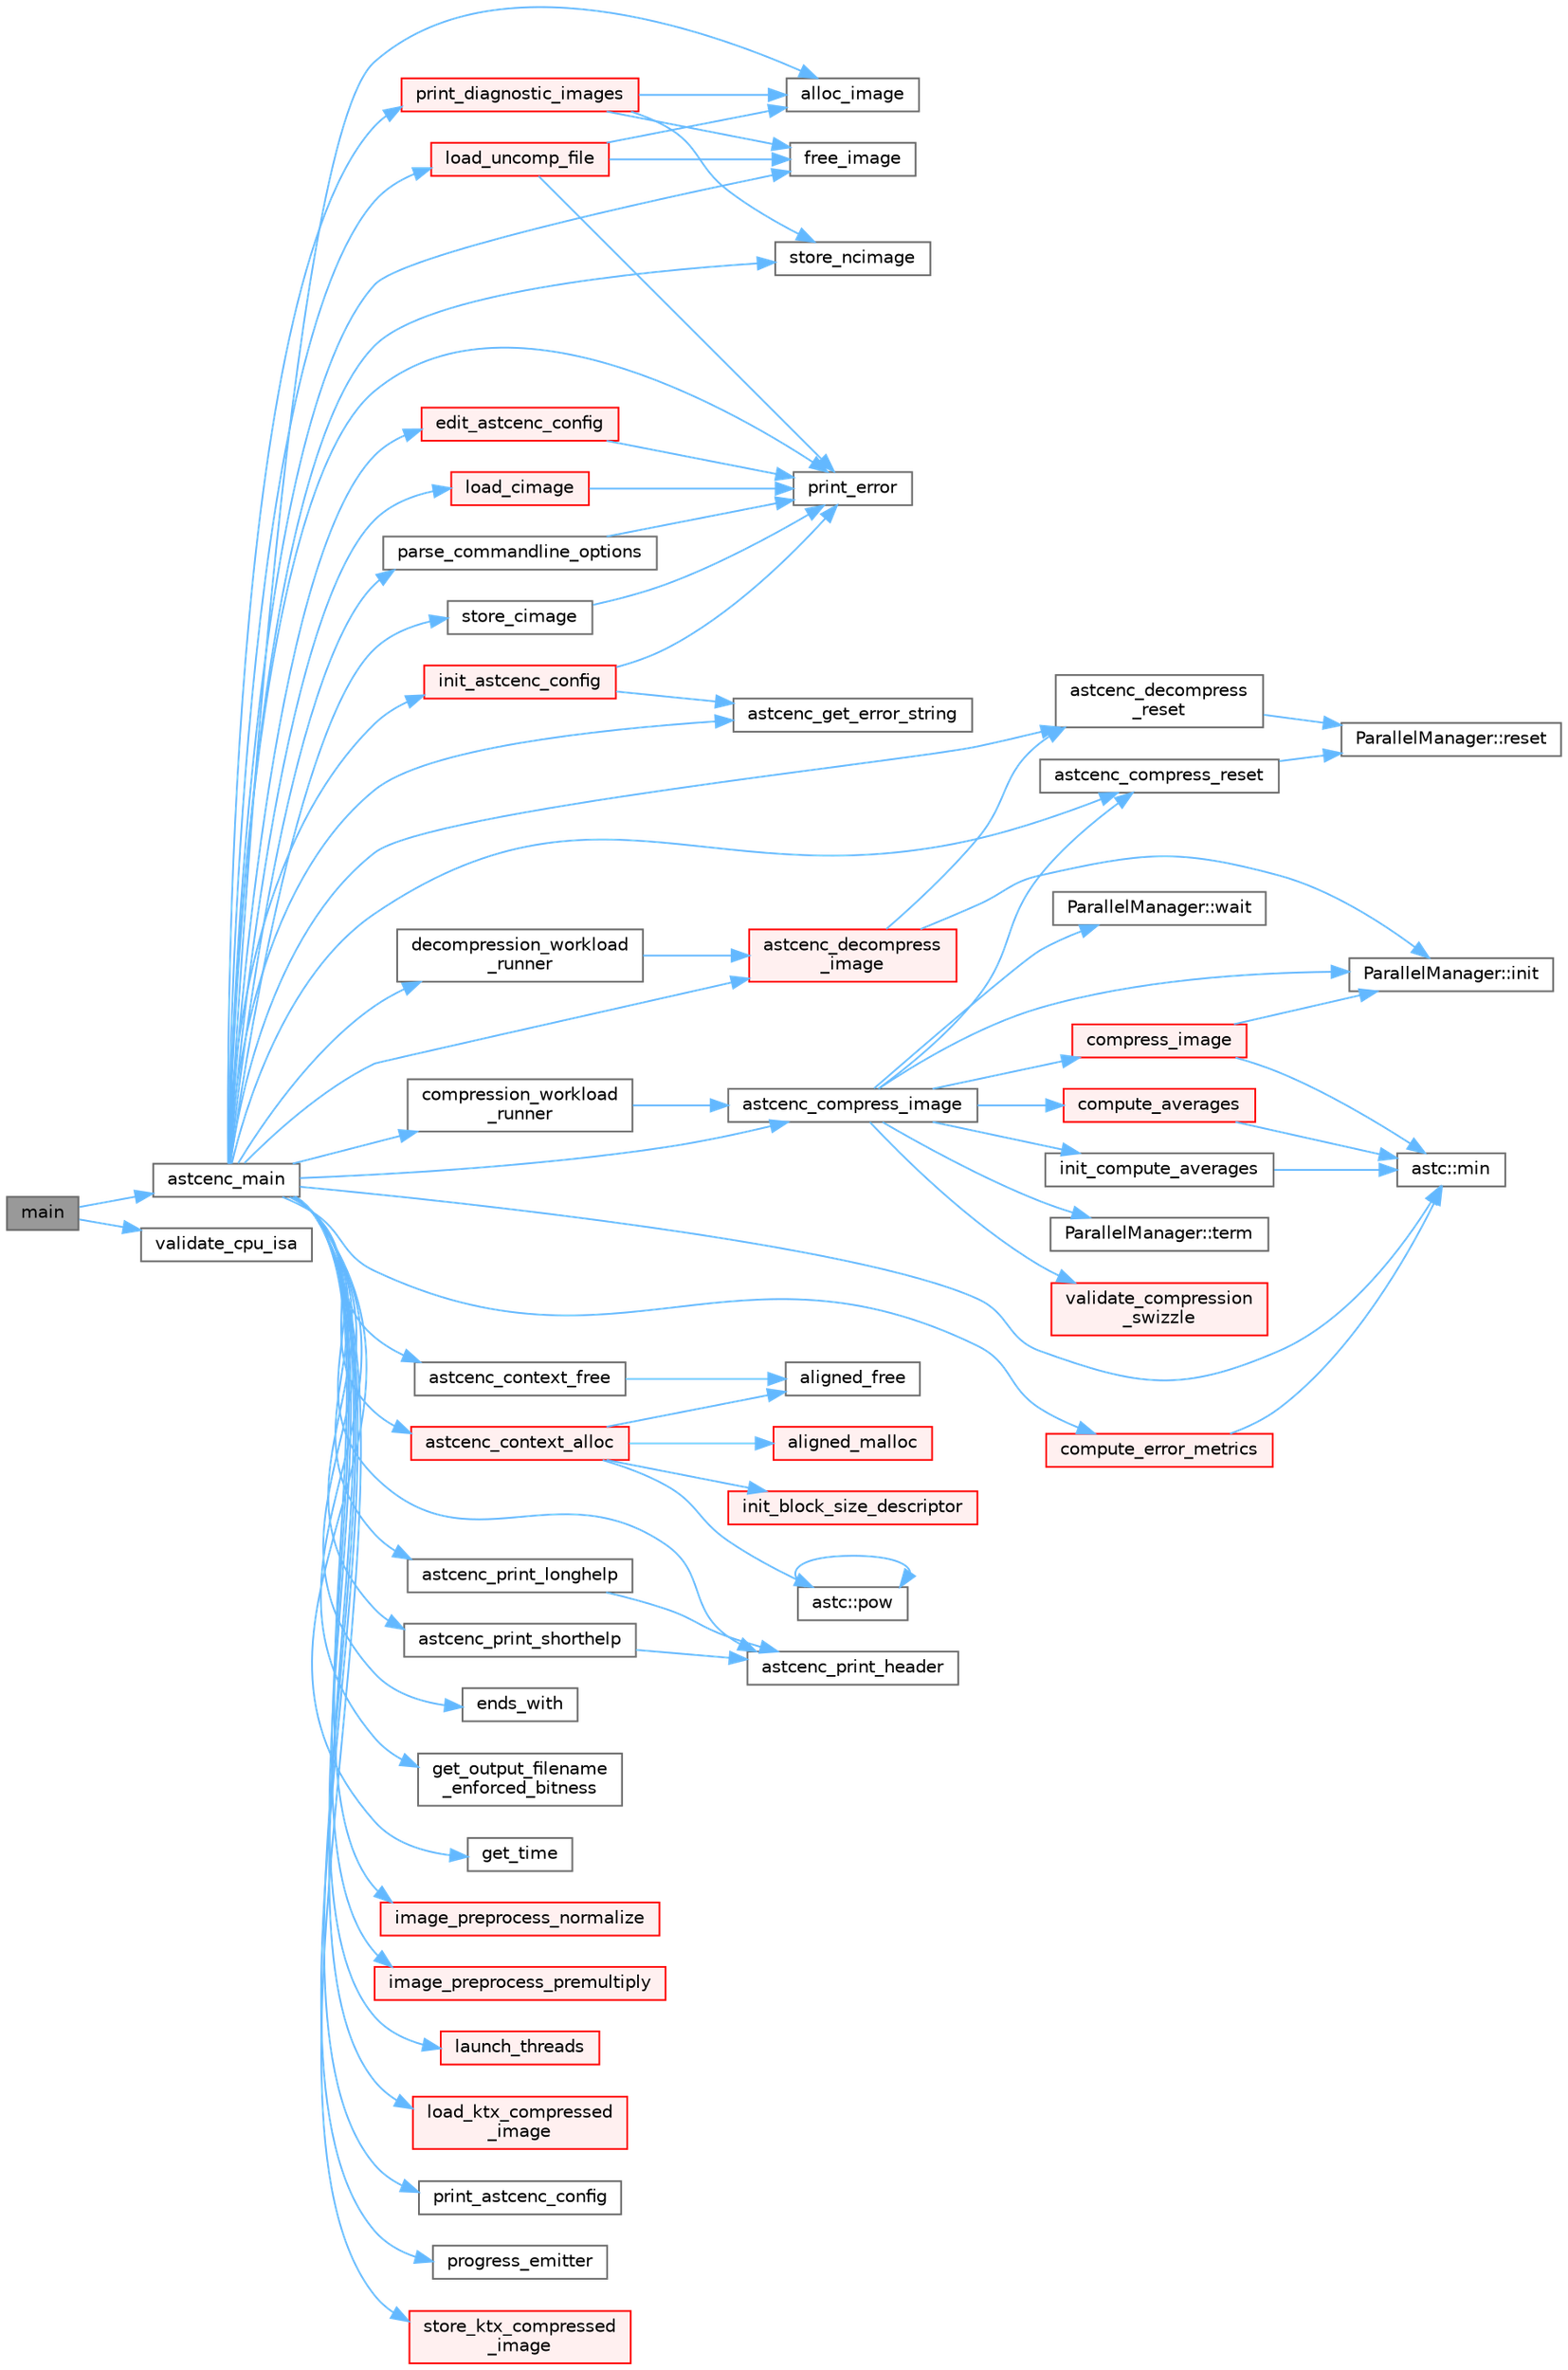 digraph "main"
{
 // LATEX_PDF_SIZE
  bgcolor="transparent";
  edge [fontname=Helvetica,fontsize=10,labelfontname=Helvetica,labelfontsize=10];
  node [fontname=Helvetica,fontsize=10,shape=box,height=0.2,width=0.4];
  rankdir="LR";
  Node1 [id="Node000001",label="main",height=0.2,width=0.4,color="gray40", fillcolor="grey60", style="filled", fontcolor="black",tooltip=" "];
  Node1 -> Node2 [id="edge1_Node000001_Node000002",color="steelblue1",style="solid",tooltip=" "];
  Node2 [id="Node000002",label="astcenc_main",height=0.2,width=0.4,color="grey40", fillcolor="white", style="filled",URL="$astcenccli__toplevel_8cpp.html#a073d18880f24fd648661b01d2e20340e",tooltip="Application entry point."];
  Node2 -> Node3 [id="edge2_Node000002_Node000003",color="steelblue1",style="solid",tooltip=" "];
  Node3 [id="Node000003",label="alloc_image",height=0.2,width=0.4,color="grey40", fillcolor="white", style="filled",URL="$astcenccli__image_8cpp.html#a860f8be85c860429c0df12b581015b68",tooltip="Functions for creating in-memory ASTC image structures."];
  Node2 -> Node4 [id="edge3_Node000002_Node000004",color="steelblue1",style="solid",tooltip=" "];
  Node4 [id="Node000004",label="astcenc_compress_image",height=0.2,width=0.4,color="grey40", fillcolor="white", style="filled",URL="$astcenc__entry_8cpp.html#ad762aa055eed75156c99309158a40e90",tooltip="Compress an image."];
  Node4 -> Node5 [id="edge4_Node000004_Node000005",color="steelblue1",style="solid",tooltip=" "];
  Node5 [id="Node000005",label="astcenc_compress_reset",height=0.2,width=0.4,color="grey40", fillcolor="white", style="filled",URL="$astcenc__entry_8cpp.html#a72c515300f4a4cf56c7bb41247960d72",tooltip="Reset the codec state for a new compression."];
  Node5 -> Node6 [id="edge5_Node000005_Node000006",color="steelblue1",style="solid",tooltip=" "];
  Node6 [id="Node000006",label="ParallelManager::reset",height=0.2,width=0.4,color="grey40", fillcolor="white", style="filled",URL="$class_parallel_manager.html#a9dfbf8571d608ce0d4196ac32184eea5",tooltip="Reset the tracker for a new processing batch."];
  Node4 -> Node7 [id="edge6_Node000004_Node000007",color="steelblue1",style="solid",tooltip=" "];
  Node7 [id="Node000007",label="compress_image",height=0.2,width=0.4,color="red", fillcolor="#FFF0F0", style="filled",URL="$astcenc__entry_8cpp.html#acbecfd32ce013d567cac16a877c20f42",tooltip="Compress an image, after any preflight has completed."];
  Node7 -> Node220 [id="edge7_Node000007_Node000220",color="steelblue1",style="solid",tooltip=" "];
  Node220 [id="Node000220",label="ParallelManager::init",height=0.2,width=0.4,color="grey40", fillcolor="white", style="filled",URL="$class_parallel_manager.html#af5c7b0a9139c6f1709ead3f135f0a861",tooltip="Trigger the pipeline stage init step."];
  Node7 -> Node62 [id="edge8_Node000007_Node000062",color="steelblue1",style="solid",tooltip=" "];
  Node62 [id="Node000062",label="astc::min",height=0.2,width=0.4,color="grey40", fillcolor="white", style="filled",URL="$namespaceastc.html#af78c0d31374aa9923633a3a2abf8d738",tooltip="Return the minimum of two values."];
  Node4 -> Node234 [id="edge9_Node000004_Node000234",color="steelblue1",style="solid",tooltip=" "];
  Node234 [id="Node000234",label="compute_averages",height=0.2,width=0.4,color="red", fillcolor="#FFF0F0", style="filled",URL="$astcenc__entry_8cpp.html#abb4b489d57171cfb1ebe0be7d24ef1d9",tooltip="Compute regional averages in an image."];
  Node234 -> Node62 [id="edge10_Node000234_Node000062",color="steelblue1",style="solid",tooltip=" "];
  Node4 -> Node220 [id="edge11_Node000004_Node000220",color="steelblue1",style="solid",tooltip=" "];
  Node4 -> Node237 [id="edge12_Node000004_Node000237",color="steelblue1",style="solid",tooltip=" "];
  Node237 [id="Node000237",label="init_compute_averages",height=0.2,width=0.4,color="grey40", fillcolor="white", style="filled",URL="$astcenc__compute__variance_8cpp.html#a3f9cb247b3a6133147c430dfd81b3d96",tooltip="Setup computation of regional averages in an image."];
  Node237 -> Node62 [id="edge13_Node000237_Node000062",color="steelblue1",style="solid",tooltip=" "];
  Node4 -> Node238 [id="edge14_Node000004_Node000238",color="steelblue1",style="solid",tooltip=" "];
  Node238 [id="Node000238",label="ParallelManager::term",height=0.2,width=0.4,color="grey40", fillcolor="white", style="filled",URL="$class_parallel_manager.html#aa4855579e8b5efa4190e1f30db498300",tooltip="Trigger the pipeline stage term step."];
  Node4 -> Node239 [id="edge15_Node000004_Node000239",color="steelblue1",style="solid",tooltip=" "];
  Node239 [id="Node000239",label="validate_compression\l_swizzle",height=0.2,width=0.4,color="red", fillcolor="#FFF0F0", style="filled",URL="$astcenc__entry_8cpp.html#a6cf3c861fc7e2dcc766b5a18bc84c2de",tooltip="Validate overall compression swizzle."];
  Node4 -> Node241 [id="edge16_Node000004_Node000241",color="steelblue1",style="solid",tooltip=" "];
  Node241 [id="Node000241",label="ParallelManager::wait",height=0.2,width=0.4,color="grey40", fillcolor="white", style="filled",URL="$class_parallel_manager.html#afdfb2d5fce334f335edb01c8106e784c",tooltip="Wait for stage processing to complete."];
  Node2 -> Node5 [id="edge17_Node000002_Node000005",color="steelblue1",style="solid",tooltip=" "];
  Node2 -> Node242 [id="edge18_Node000002_Node000242",color="steelblue1",style="solid",tooltip=" "];
  Node242 [id="Node000242",label="astcenc_context_alloc",height=0.2,width=0.4,color="red", fillcolor="#FFF0F0", style="filled",URL="$astcenc__entry_8cpp.html#a823234313a697f5b4cdbd2cd6caaef4a",tooltip="Allocate a new codec context based on a config."];
  Node242 -> Node243 [id="edge19_Node000242_Node000243",color="steelblue1",style="solid",tooltip=" "];
  Node243 [id="Node000243",label="aligned_free",height=0.2,width=0.4,color="grey40", fillcolor="white", style="filled",URL="$astcenc__internal_8h.html#a2f1a3a41e28280d05df6b8d212d9c5c2",tooltip="Free an aligned memory buffer."];
  Node242 -> Node244 [id="edge20_Node000242_Node000244",color="steelblue1",style="solid",tooltip=" "];
  Node244 [id="Node000244",label="aligned_malloc",height=0.2,width=0.4,color="red", fillcolor="#FFF0F0", style="filled",URL="$astcenc__internal_8h.html#a319cc507e110bedc1da79eeb325cb64c",tooltip="Allocate an aligned memory buffer."];
  Node242 -> Node245 [id="edge21_Node000242_Node000245",color="steelblue1",style="solid",tooltip=" "];
  Node245 [id="Node000245",label="init_block_size_descriptor",height=0.2,width=0.4,color="red", fillcolor="#FFF0F0", style="filled",URL="$astcenc__block__sizes_8cpp.html#a5c46863585cc583c3deb49323dfb73d8",tooltip="Populate the block size descriptor for the target block size."];
  Node242 -> Node267 [id="edge22_Node000242_Node000267",color="steelblue1",style="solid",tooltip=" "];
  Node267 [id="Node000267",label="astc::pow",height=0.2,width=0.4,color="grey40", fillcolor="white", style="filled",URL="$namespaceastc.html#aaf1aa9ba997d9b4d505974e9f80d27c6",tooltip=" "];
  Node267 -> Node267 [id="edge23_Node000267_Node000267",color="steelblue1",style="solid",tooltip=" "];
  Node2 -> Node276 [id="edge24_Node000002_Node000276",color="steelblue1",style="solid",tooltip=" "];
  Node276 [id="Node000276",label="astcenc_context_free",height=0.2,width=0.4,color="grey40", fillcolor="white", style="filled",URL="$astcenc__entry_8cpp.html#ad96b7a67e593053db2afa42ead0aaa03",tooltip=" "];
  Node276 -> Node243 [id="edge25_Node000276_Node000243",color="steelblue1",style="solid",tooltip=" "];
  Node2 -> Node277 [id="edge26_Node000002_Node000277",color="steelblue1",style="solid",tooltip=" "];
  Node277 [id="Node000277",label="astcenc_decompress\l_image",height=0.2,width=0.4,color="red", fillcolor="#FFF0F0", style="filled",URL="$astcenc__entry_8cpp.html#a062987fc41b9df7d34d8eb668f29eb21",tooltip="Decompress an image."];
  Node277 -> Node278 [id="edge27_Node000277_Node000278",color="steelblue1",style="solid",tooltip=" "];
  Node278 [id="Node000278",label="astcenc_decompress\l_reset",height=0.2,width=0.4,color="grey40", fillcolor="white", style="filled",URL="$astcenc__entry_8cpp.html#a8bb4009be59101fe3004e39f9bd97d27",tooltip="Reset the codec state for a new decompression."];
  Node278 -> Node6 [id="edge28_Node000278_Node000006",color="steelblue1",style="solid",tooltip=" "];
  Node277 -> Node220 [id="edge29_Node000277_Node000220",color="steelblue1",style="solid",tooltip=" "];
  Node2 -> Node278 [id="edge30_Node000002_Node000278",color="steelblue1",style="solid",tooltip=" "];
  Node2 -> Node295 [id="edge31_Node000002_Node000295",color="steelblue1",style="solid",tooltip=" "];
  Node295 [id="Node000295",label="astcenc_get_error_string",height=0.2,width=0.4,color="grey40", fillcolor="white", style="filled",URL="$astcenc__entry_8cpp.html#ab3696295a3d17376e7c26b936841cd20",tooltip="Get a printable string for specific status code."];
  Node2 -> Node296 [id="edge32_Node000002_Node000296",color="steelblue1",style="solid",tooltip=" "];
  Node296 [id="Node000296",label="astcenc_print_header",height=0.2,width=0.4,color="grey40", fillcolor="white", style="filled",URL="$astcenccli__toplevel__help_8cpp.html#a3cf209b603114ef9a2c2c9e28697bbe7",tooltip="Print the tool copyright and version header to stdout."];
  Node2 -> Node297 [id="edge33_Node000002_Node000297",color="steelblue1",style="solid",tooltip=" "];
  Node297 [id="Node000297",label="astcenc_print_longhelp",height=0.2,width=0.4,color="grey40", fillcolor="white", style="filled",URL="$astcenccli__toplevel__help_8cpp.html#a7377ad0be8285dd96c932d2744fc4641",tooltip="Print the tool copyright, version, and long-form help to stdout."];
  Node297 -> Node296 [id="edge34_Node000297_Node000296",color="steelblue1",style="solid",tooltip=" "];
  Node2 -> Node298 [id="edge35_Node000002_Node000298",color="steelblue1",style="solid",tooltip=" "];
  Node298 [id="Node000298",label="astcenc_print_shorthelp",height=0.2,width=0.4,color="grey40", fillcolor="white", style="filled",URL="$astcenccli__toplevel__help_8cpp.html#af5bf7c6ac05f0f401cfde7d73ed2b852",tooltip="Print the tool copyright, version, and short-form help to stdout."];
  Node298 -> Node296 [id="edge36_Node000298_Node000296",color="steelblue1",style="solid",tooltip=" "];
  Node2 -> Node299 [id="edge37_Node000002_Node000299",color="steelblue1",style="solid",tooltip=" "];
  Node299 [id="Node000299",label="compression_workload\l_runner",height=0.2,width=0.4,color="grey40", fillcolor="white", style="filled",URL="$astcenccli__toplevel_8cpp.html#a57bafe66bbd689a53aad2d190fe7a3fa",tooltip="Runner callback function for a compression worker thread."];
  Node299 -> Node4 [id="edge38_Node000299_Node000004",color="steelblue1",style="solid",tooltip=" "];
  Node2 -> Node300 [id="edge39_Node000002_Node000300",color="steelblue1",style="solid",tooltip=" "];
  Node300 [id="Node000300",label="compute_error_metrics",height=0.2,width=0.4,color="red", fillcolor="#FFF0F0", style="filled",URL="$astcenccli__error__metrics_8cpp.html#a478be461420681d7c83aa89569ea92c4",tooltip="Compute error metrics comparing two images."];
  Node300 -> Node62 [id="edge40_Node000300_Node000062",color="steelblue1",style="solid",tooltip=" "];
  Node2 -> Node305 [id="edge41_Node000002_Node000305",color="steelblue1",style="solid",tooltip=" "];
  Node305 [id="Node000305",label="decompression_workload\l_runner",height=0.2,width=0.4,color="grey40", fillcolor="white", style="filled",URL="$astcenccli__toplevel_8cpp.html#a02c55a799cc33b39f9d733b1a7e91281",tooltip="Runner callback function for a decompression worker thread."];
  Node305 -> Node277 [id="edge42_Node000305_Node000277",color="steelblue1",style="solid",tooltip=" "];
  Node2 -> Node306 [id="edge43_Node000002_Node000306",color="steelblue1",style="solid",tooltip=" "];
  Node306 [id="Node000306",label="edit_astcenc_config",height=0.2,width=0.4,color="red", fillcolor="#FFF0F0", style="filled",URL="$astcenccli__toplevel_8cpp.html#affe76bf8f1701e275934901541d19089",tooltip="Edit the astcenc_config"];
  Node306 -> Node308 [id="edge44_Node000306_Node000308",color="steelblue1",style="solid",tooltip=" "];
  Node308 [id="Node000308",label="print_error",height=0.2,width=0.4,color="grey40", fillcolor="white", style="filled",URL="$astcenccli__internal_8h.html#a699ebbd5f0143120e8ccaa26ae386b56",tooltip="Print a string to stderr."];
  Node2 -> Node309 [id="edge45_Node000002_Node000309",color="steelblue1",style="solid",tooltip=" "];
  Node309 [id="Node000309",label="ends_with",height=0.2,width=0.4,color="grey40", fillcolor="white", style="filled",URL="$astcenccli__toplevel_8cpp.html#a799eec117691caf296bb26711f44c60f",tooltip="Test if a string ends with a given suffix."];
  Node2 -> Node310 [id="edge46_Node000002_Node000310",color="steelblue1",style="solid",tooltip=" "];
  Node310 [id="Node000310",label="free_image",height=0.2,width=0.4,color="grey40", fillcolor="white", style="filled",URL="$astcenccli__image_8cpp.html#aeb0cd9b24656f2c4dac144e89217057c",tooltip="Free an image."];
  Node2 -> Node311 [id="edge47_Node000002_Node000311",color="steelblue1",style="solid",tooltip=" "];
  Node311 [id="Node000311",label="get_output_filename\l_enforced_bitness",height=0.2,width=0.4,color="grey40", fillcolor="white", style="filled",URL="$astcenccli__image__load__store_8cpp.html#a36fb7c666f502f49e4d18cf130a7958d",tooltip="Check if the output file type requires a specific bitness."];
  Node2 -> Node312 [id="edge48_Node000002_Node000312",color="steelblue1",style="solid",tooltip=" "];
  Node312 [id="Node000312",label="get_time",height=0.2,width=0.4,color="grey40", fillcolor="white", style="filled",URL="$astcenccli__platform__dependents_8cpp.html#af7ab092ab10d65db3b9051a12420fa52",tooltip="Get the current time."];
  Node2 -> Node313 [id="edge49_Node000002_Node000313",color="steelblue1",style="solid",tooltip=" "];
  Node313 [id="Node000313",label="image_preprocess_normalize",height=0.2,width=0.4,color="red", fillcolor="#FFF0F0", style="filled",URL="$astcenccli__toplevel_8cpp.html#aeadb22c3ae0c54b3d9777e8e0779729c",tooltip="Create a copy of input with forced unit-length normal vectors."];
  Node2 -> Node316 [id="edge50_Node000002_Node000316",color="steelblue1",style="solid",tooltip=" "];
  Node316 [id="Node000316",label="image_preprocess_premultiply",height=0.2,width=0.4,color="red", fillcolor="#FFF0F0", style="filled",URL="$astcenccli__toplevel_8cpp.html#ae4200e4d2196e8fc39ae933c758c8d79",tooltip="Create a copy of input with premultiplied color data."];
  Node2 -> Node319 [id="edge51_Node000002_Node000319",color="steelblue1",style="solid",tooltip=" "];
  Node319 [id="Node000319",label="init_astcenc_config",height=0.2,width=0.4,color="red", fillcolor="#FFF0F0", style="filled",URL="$astcenccli__toplevel_8cpp.html#aaf7c065e8caf5efb3235ae521742312a",tooltip="Initialize the astcenc_config"];
  Node319 -> Node295 [id="edge52_Node000319_Node000295",color="steelblue1",style="solid",tooltip=" "];
  Node319 -> Node308 [id="edge53_Node000319_Node000308",color="steelblue1",style="solid",tooltip=" "];
  Node2 -> Node322 [id="edge54_Node000002_Node000322",color="steelblue1",style="solid",tooltip=" "];
  Node322 [id="Node000322",label="launch_threads",height=0.2,width=0.4,color="red", fillcolor="#FFF0F0", style="filled",URL="$astcenccli__platform__dependents_8cpp.html#aaa9dcd56cd7089c481e7ef8355ae5c2f",tooltip="Launch N worker threads and wait for them to complete."];
  Node2 -> Node324 [id="edge55_Node000002_Node000324",color="steelblue1",style="solid",tooltip=" "];
  Node324 [id="Node000324",label="load_cimage",height=0.2,width=0.4,color="red", fillcolor="#FFF0F0", style="filled",URL="$astcenccli__image__load__store_8cpp.html#a6ef0eed7ff787726c2e16ab96196ed8b",tooltip="Load a compressed .astc image."];
  Node324 -> Node308 [id="edge56_Node000324_Node000308",color="steelblue1",style="solid",tooltip=" "];
  Node2 -> Node326 [id="edge57_Node000002_Node000326",color="steelblue1",style="solid",tooltip=" "];
  Node326 [id="Node000326",label="load_ktx_compressed\l_image",height=0.2,width=0.4,color="red", fillcolor="#FFF0F0", style="filled",URL="$astcenccli__image__load__store_8cpp.html#a10761592472e9cc4d632946459d00bee",tooltip="Load a KTX compressed image using the local custom loader."];
  Node2 -> Node330 [id="edge58_Node000002_Node000330",color="steelblue1",style="solid",tooltip=" "];
  Node330 [id="Node000330",label="load_uncomp_file",height=0.2,width=0.4,color="red", fillcolor="#FFF0F0", style="filled",URL="$astcenccli__toplevel_8cpp.html#a3dd5258961a3c289c1e448b7807cf1fa",tooltip="Load a non-astc image file from memory."];
  Node330 -> Node3 [id="edge59_Node000330_Node000003",color="steelblue1",style="solid",tooltip=" "];
  Node330 -> Node310 [id="edge60_Node000330_Node000310",color="steelblue1",style="solid",tooltip=" "];
  Node330 -> Node308 [id="edge61_Node000330_Node000308",color="steelblue1",style="solid",tooltip=" "];
  Node2 -> Node62 [id="edge62_Node000002_Node000062",color="steelblue1",style="solid",tooltip=" "];
  Node2 -> Node333 [id="edge63_Node000002_Node000333",color="steelblue1",style="solid",tooltip=" "];
  Node333 [id="Node000333",label="parse_commandline_options",height=0.2,width=0.4,color="grey40", fillcolor="white", style="filled",URL="$astcenccli__toplevel_8cpp.html#aedf9353399b1d889e93faaefb272e410",tooltip="Parse the command line."];
  Node333 -> Node308 [id="edge64_Node000333_Node000308",color="steelblue1",style="solid",tooltip=" "];
  Node2 -> Node334 [id="edge65_Node000002_Node000334",color="steelblue1",style="solid",tooltip=" "];
  Node334 [id="Node000334",label="print_astcenc_config",height=0.2,width=0.4,color="grey40", fillcolor="white", style="filled",URL="$astcenccli__toplevel_8cpp.html#af7e1714f9fd2ea869dc60aa6cc67398c",tooltip="Print the config settings in a human readable form."];
  Node2 -> Node335 [id="edge66_Node000002_Node000335",color="steelblue1",style="solid",tooltip=" "];
  Node335 [id="Node000335",label="print_diagnostic_images",height=0.2,width=0.4,color="red", fillcolor="#FFF0F0", style="filled",URL="$astcenccli__toplevel_8cpp.html#a65c87ee1ff0ed0736cffa06692853479",tooltip="Print a set of diagnostic images showing aspects of the encoding."];
  Node335 -> Node3 [id="edge67_Node000335_Node000003",color="steelblue1",style="solid",tooltip=" "];
  Node335 -> Node310 [id="edge68_Node000335_Node000310",color="steelblue1",style="solid",tooltip=" "];
  Node335 -> Node339 [id="edge69_Node000335_Node000339",color="steelblue1",style="solid",tooltip=" "];
  Node339 [id="Node000339",label="store_ncimage",height=0.2,width=0.4,color="grey40", fillcolor="white", style="filled",URL="$astcenccli__image__load__store_8cpp.html#aad38fd842cc30c7c2d49594cc9c20e65",tooltip="Save an uncompressed image."];
  Node2 -> Node308 [id="edge70_Node000002_Node000308",color="steelblue1",style="solid",tooltip=" "];
  Node2 -> Node340 [id="edge71_Node000002_Node000340",color="steelblue1",style="solid",tooltip=" "];
  Node340 [id="Node000340",label="progress_emitter",height=0.2,width=0.4,color="grey40", fillcolor="white", style="filled",URL="$astcenccli__toplevel_8cpp.html#a54bae4167b7197c4da5ecac977489513",tooltip="Callback emitting a progress bar"];
  Node2 -> Node341 [id="edge72_Node000002_Node000341",color="steelblue1",style="solid",tooltip=" "];
  Node341 [id="Node000341",label="store_cimage",height=0.2,width=0.4,color="grey40", fillcolor="white", style="filled",URL="$astcenccli__image__load__store_8cpp.html#a9ba4a67ed1a59e71c22282996d48390b",tooltip="Store a compressed .astc image."];
  Node341 -> Node308 [id="edge73_Node000341_Node000308",color="steelblue1",style="solid",tooltip=" "];
  Node2 -> Node342 [id="edge74_Node000002_Node000342",color="steelblue1",style="solid",tooltip=" "];
  Node342 [id="Node000342",label="store_ktx_compressed\l_image",height=0.2,width=0.4,color="red", fillcolor="#FFF0F0", style="filled",URL="$astcenccli__image__load__store_8cpp.html#a3e674d4952496a98a942815392b1a3a5",tooltip="Store a KTX compressed image using a local store routine."];
  Node2 -> Node339 [id="edge75_Node000002_Node000339",color="steelblue1",style="solid",tooltip=" "];
  Node1 -> Node343 [id="edge76_Node000001_Node000343",color="steelblue1",style="solid",tooltip=" "];
  Node343 [id="Node000343",label="validate_cpu_isa",height=0.2,width=0.4,color="grey40", fillcolor="white", style="filled",URL="$astcenccli__entry_8cpp.html#a3423e89c151a2658a30a62d4e470086a",tooltip=" "];
}
